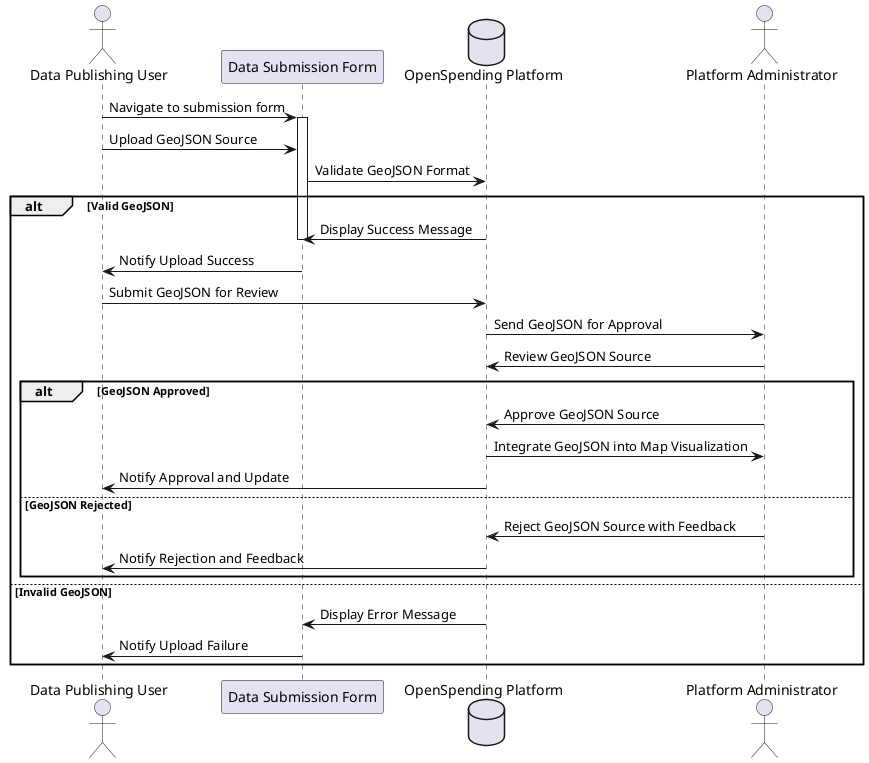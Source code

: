 @startuml
actor "Data Publishing User" as User
participant "Data Submission Form" as Form
database "OpenSpending Platform" as Platform
actor "Platform Administrator" as Admin

User -> Form : Navigate to submission form
activate Form

User -> Form : Upload GeoJSON Source
Form -> Platform : Validate GeoJSON Format
alt Valid GeoJSON
    Platform -> Form : Display Success Message
    deactivate Form
    Form -> User : Notify Upload Success
    
    User -> Platform : Submit GeoJSON for Review
    Platform -> Admin : Send GeoJSON for Approval
    
    Admin -> Platform : Review GeoJSON Source
    alt GeoJSON Approved
        Admin -> Platform : Approve GeoJSON Source
        Platform -> Admin : Integrate GeoJSON into Map Visualization
        Platform -> User : Notify Approval and Update
    
    else GeoJSON Rejected
        Admin -> Platform : Reject GeoJSON Source with Feedback
        Platform -> User : Notify Rejection and Feedback
    end
else Invalid GeoJSON
    Platform -> Form : Display Error Message
    Form -> User : Notify Upload Failure
    deactivate Form
end

@enduml